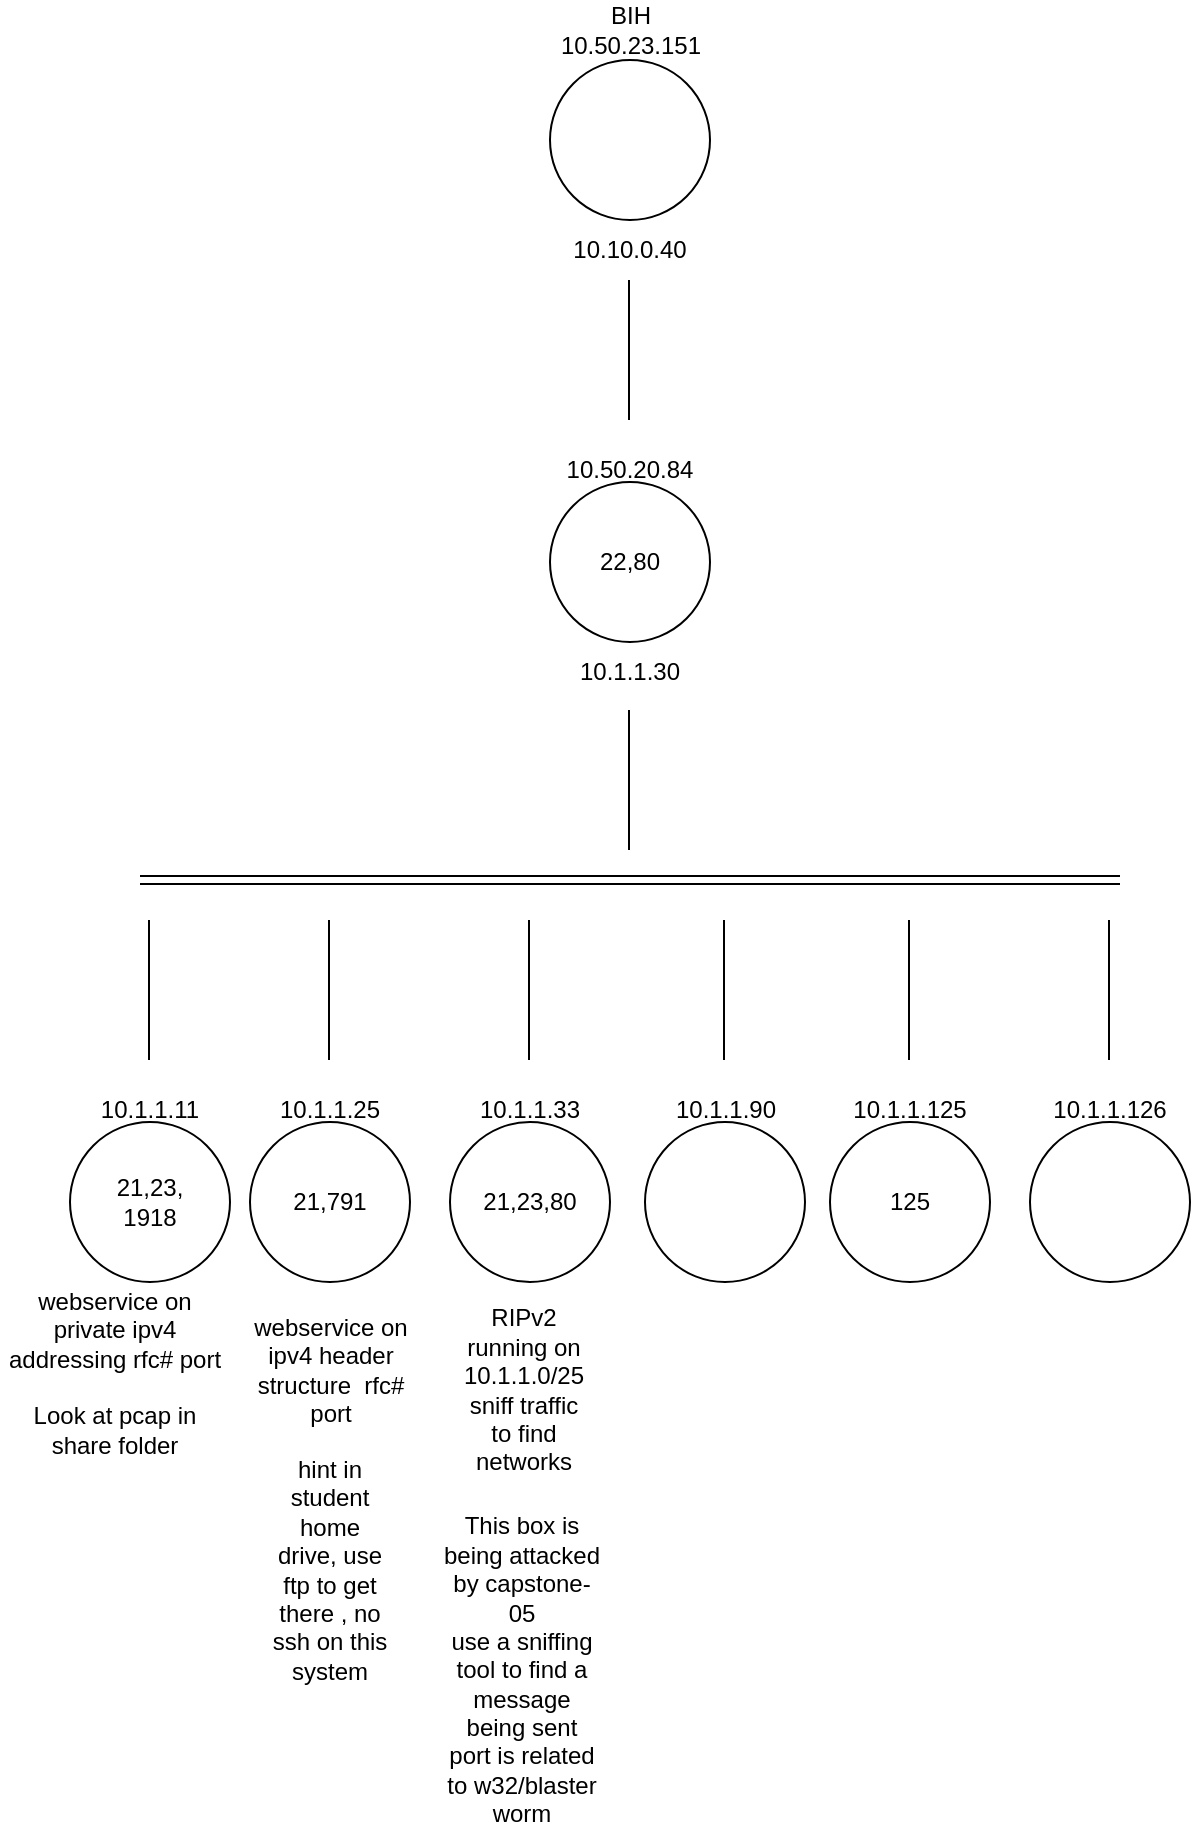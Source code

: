 <mxfile version="24.8.6">
  <diagram name="Page-1" id="cjGIFgiRGskM68WvKYOd">
    <mxGraphModel dx="1434" dy="822" grid="1" gridSize="10" guides="1" tooltips="1" connect="1" arrows="1" fold="1" page="1" pageScale="1" pageWidth="850" pageHeight="1100" math="0" shadow="0">
      <root>
        <mxCell id="0" />
        <mxCell id="1" parent="0" />
        <mxCell id="tuVfp5GaI5sKtkc8t0Ae-1" value="" style="ellipse;whiteSpace=wrap;html=1;aspect=fixed;" vertex="1" parent="1">
          <mxGeometry x="345" y="190" width="80" height="80" as="geometry" />
        </mxCell>
        <mxCell id="tuVfp5GaI5sKtkc8t0Ae-2" value="&lt;div&gt;BIH&lt;/div&gt;&lt;div&gt;10.50.23.151&lt;/div&gt;" style="text;html=1;align=center;verticalAlign=middle;whiteSpace=wrap;rounded=0;" vertex="1" parent="1">
          <mxGeometry x="322.5" y="160" width="125" height="30" as="geometry" />
        </mxCell>
        <mxCell id="tuVfp5GaI5sKtkc8t0Ae-3" value="22,80" style="ellipse;whiteSpace=wrap;html=1;aspect=fixed;" vertex="1" parent="1">
          <mxGeometry x="345" y="401" width="80" height="80" as="geometry" />
        </mxCell>
        <mxCell id="tuVfp5GaI5sKtkc8t0Ae-4" value="" style="endArrow=none;html=1;rounded=0;" edge="1" parent="1">
          <mxGeometry width="50" height="50" relative="1" as="geometry">
            <mxPoint x="384.5" y="370" as="sourcePoint" />
            <mxPoint x="384.5" y="300" as="targetPoint" />
          </mxGeometry>
        </mxCell>
        <mxCell id="tuVfp5GaI5sKtkc8t0Ae-5" value="10.10.0.40" style="text;html=1;align=center;verticalAlign=middle;whiteSpace=wrap;rounded=0;" vertex="1" parent="1">
          <mxGeometry x="355" y="270" width="60" height="30" as="geometry" />
        </mxCell>
        <mxCell id="tuVfp5GaI5sKtkc8t0Ae-7" value="10.50.20.84" style="text;html=1;align=center;verticalAlign=middle;whiteSpace=wrap;rounded=0;" vertex="1" parent="1">
          <mxGeometry x="355" y="380" width="60" height="30" as="geometry" />
        </mxCell>
        <mxCell id="tuVfp5GaI5sKtkc8t0Ae-8" value="" style="endArrow=none;html=1;rounded=0;" edge="1" parent="1">
          <mxGeometry width="50" height="50" relative="1" as="geometry">
            <mxPoint x="384.5" y="585" as="sourcePoint" />
            <mxPoint x="384.5" y="515" as="targetPoint" />
          </mxGeometry>
        </mxCell>
        <mxCell id="tuVfp5GaI5sKtkc8t0Ae-9" value="" style="shape=link;html=1;rounded=0;" edge="1" parent="1">
          <mxGeometry width="100" relative="1" as="geometry">
            <mxPoint x="140" y="600" as="sourcePoint" />
            <mxPoint x="630" y="600" as="targetPoint" />
          </mxGeometry>
        </mxCell>
        <mxCell id="tuVfp5GaI5sKtkc8t0Ae-10" value="&lt;div&gt;21,23,&lt;/div&gt;1918" style="ellipse;whiteSpace=wrap;html=1;aspect=fixed;" vertex="1" parent="1">
          <mxGeometry x="105" y="721" width="80" height="80" as="geometry" />
        </mxCell>
        <mxCell id="tuVfp5GaI5sKtkc8t0Ae-11" value="" style="endArrow=none;html=1;rounded=0;" edge="1" parent="1">
          <mxGeometry width="50" height="50" relative="1" as="geometry">
            <mxPoint x="144.5" y="690" as="sourcePoint" />
            <mxPoint x="144.5" y="620" as="targetPoint" />
          </mxGeometry>
        </mxCell>
        <mxCell id="tuVfp5GaI5sKtkc8t0Ae-12" value="10.1.1.11" style="text;html=1;align=center;verticalAlign=middle;whiteSpace=wrap;rounded=0;" vertex="1" parent="1">
          <mxGeometry x="115" y="700" width="60" height="30" as="geometry" />
        </mxCell>
        <mxCell id="tuVfp5GaI5sKtkc8t0Ae-34" value="21,791" style="ellipse;whiteSpace=wrap;html=1;aspect=fixed;" vertex="1" parent="1">
          <mxGeometry x="195" y="721" width="80" height="80" as="geometry" />
        </mxCell>
        <mxCell id="tuVfp5GaI5sKtkc8t0Ae-35" value="" style="endArrow=none;html=1;rounded=0;" edge="1" parent="1">
          <mxGeometry width="50" height="50" relative="1" as="geometry">
            <mxPoint x="234.5" y="690" as="sourcePoint" />
            <mxPoint x="234.5" y="620" as="targetPoint" />
          </mxGeometry>
        </mxCell>
        <mxCell id="tuVfp5GaI5sKtkc8t0Ae-36" value="10.1.1.25" style="text;html=1;align=center;verticalAlign=middle;whiteSpace=wrap;rounded=0;" vertex="1" parent="1">
          <mxGeometry x="205" y="700" width="60" height="30" as="geometry" />
        </mxCell>
        <mxCell id="tuVfp5GaI5sKtkc8t0Ae-37" value="21,23,80" style="ellipse;whiteSpace=wrap;html=1;aspect=fixed;" vertex="1" parent="1">
          <mxGeometry x="295" y="721" width="80" height="80" as="geometry" />
        </mxCell>
        <mxCell id="tuVfp5GaI5sKtkc8t0Ae-38" value="" style="endArrow=none;html=1;rounded=0;" edge="1" parent="1">
          <mxGeometry width="50" height="50" relative="1" as="geometry">
            <mxPoint x="334.5" y="690" as="sourcePoint" />
            <mxPoint x="334.5" y="620" as="targetPoint" />
          </mxGeometry>
        </mxCell>
        <mxCell id="tuVfp5GaI5sKtkc8t0Ae-39" value="10.1.1.33" style="text;html=1;align=center;verticalAlign=middle;whiteSpace=wrap;rounded=0;" vertex="1" parent="1">
          <mxGeometry x="305" y="700" width="60" height="30" as="geometry" />
        </mxCell>
        <mxCell id="tuVfp5GaI5sKtkc8t0Ae-40" value="" style="ellipse;whiteSpace=wrap;html=1;aspect=fixed;" vertex="1" parent="1">
          <mxGeometry x="392.5" y="721" width="80" height="80" as="geometry" />
        </mxCell>
        <mxCell id="tuVfp5GaI5sKtkc8t0Ae-41" value="" style="endArrow=none;html=1;rounded=0;" edge="1" parent="1">
          <mxGeometry width="50" height="50" relative="1" as="geometry">
            <mxPoint x="432" y="690" as="sourcePoint" />
            <mxPoint x="432" y="620" as="targetPoint" />
          </mxGeometry>
        </mxCell>
        <mxCell id="tuVfp5GaI5sKtkc8t0Ae-42" value="10.1.1.90" style="text;html=1;align=center;verticalAlign=middle;whiteSpace=wrap;rounded=0;" vertex="1" parent="1">
          <mxGeometry x="402.5" y="700" width="60" height="30" as="geometry" />
        </mxCell>
        <mxCell id="tuVfp5GaI5sKtkc8t0Ae-43" value="125" style="ellipse;whiteSpace=wrap;html=1;aspect=fixed;" vertex="1" parent="1">
          <mxGeometry x="485" y="721" width="80" height="80" as="geometry" />
        </mxCell>
        <mxCell id="tuVfp5GaI5sKtkc8t0Ae-44" value="" style="endArrow=none;html=1;rounded=0;" edge="1" parent="1">
          <mxGeometry width="50" height="50" relative="1" as="geometry">
            <mxPoint x="524.5" y="690" as="sourcePoint" />
            <mxPoint x="524.5" y="620" as="targetPoint" />
          </mxGeometry>
        </mxCell>
        <mxCell id="tuVfp5GaI5sKtkc8t0Ae-45" value="10.1.1.125" style="text;html=1;align=center;verticalAlign=middle;whiteSpace=wrap;rounded=0;" vertex="1" parent="1">
          <mxGeometry x="495" y="700" width="60" height="30" as="geometry" />
        </mxCell>
        <mxCell id="tuVfp5GaI5sKtkc8t0Ae-46" value="10.1.1.30" style="text;html=1;align=center;verticalAlign=middle;whiteSpace=wrap;rounded=0;" vertex="1" parent="1">
          <mxGeometry x="355" y="481" width="60" height="30" as="geometry" />
        </mxCell>
        <mxCell id="tuVfp5GaI5sKtkc8t0Ae-47" value="" style="ellipse;whiteSpace=wrap;html=1;aspect=fixed;" vertex="1" parent="1">
          <mxGeometry x="585" y="721" width="80" height="80" as="geometry" />
        </mxCell>
        <mxCell id="tuVfp5GaI5sKtkc8t0Ae-48" value="" style="endArrow=none;html=1;rounded=0;" edge="1" parent="1">
          <mxGeometry width="50" height="50" relative="1" as="geometry">
            <mxPoint x="624.5" y="690" as="sourcePoint" />
            <mxPoint x="624.5" y="620" as="targetPoint" />
          </mxGeometry>
        </mxCell>
        <mxCell id="tuVfp5GaI5sKtkc8t0Ae-49" value="10.1.1.126" style="text;html=1;align=center;verticalAlign=middle;whiteSpace=wrap;rounded=0;" vertex="1" parent="1">
          <mxGeometry x="595" y="700" width="60" height="30" as="geometry" />
        </mxCell>
        <mxCell id="tuVfp5GaI5sKtkc8t0Ae-50" value="&lt;div&gt;RIPv2 running on 10.1.1.0/25&lt;/div&gt;&lt;div&gt;sniff traffic to find networks&lt;/div&gt;" style="text;html=1;align=center;verticalAlign=middle;whiteSpace=wrap;rounded=0;" vertex="1" parent="1">
          <mxGeometry x="307.5" y="840" width="47.5" height="30" as="geometry" />
        </mxCell>
        <mxCell id="tuVfp5GaI5sKtkc8t0Ae-51" value="webservice on private ipv4 addressing rfc# port" style="text;html=1;align=center;verticalAlign=middle;whiteSpace=wrap;rounded=0;" vertex="1" parent="1">
          <mxGeometry x="70" y="810" width="115" height="30" as="geometry" />
        </mxCell>
        <mxCell id="tuVfp5GaI5sKtkc8t0Ae-53" value="Look at pcap in share folder" style="text;html=1;align=center;verticalAlign=middle;whiteSpace=wrap;rounded=0;" vertex="1" parent="1">
          <mxGeometry x="75" y="860" width="105" height="30" as="geometry" />
        </mxCell>
        <mxCell id="tuVfp5GaI5sKtkc8t0Ae-54" value="webservice on ipv4 header structure&amp;nbsp; rfc# port" style="text;html=1;align=center;verticalAlign=middle;whiteSpace=wrap;rounded=0;" vertex="1" parent="1">
          <mxGeometry x="187.5" y="830" width="95" height="30" as="geometry" />
        </mxCell>
        <mxCell id="tuVfp5GaI5sKtkc8t0Ae-55" value="hint in student home drive, use ftp to get there , no ssh on this system" style="text;html=1;align=center;verticalAlign=middle;whiteSpace=wrap;rounded=0;" vertex="1" parent="1">
          <mxGeometry x="205" y="930" width="60" height="30" as="geometry" />
        </mxCell>
        <mxCell id="tuVfp5GaI5sKtkc8t0Ae-56" value="&lt;div&gt;This box is being attacked by capstone-05&lt;/div&gt;&lt;div&gt;use a sniffing tool to find a message being sent&lt;/div&gt;&lt;div&gt;port is related to w32/blaster worm&lt;br&gt;&lt;/div&gt;" style="text;html=1;align=center;verticalAlign=middle;whiteSpace=wrap;rounded=0;" vertex="1" parent="1">
          <mxGeometry x="290.25" y="980" width="82" height="30" as="geometry" />
        </mxCell>
      </root>
    </mxGraphModel>
  </diagram>
</mxfile>

